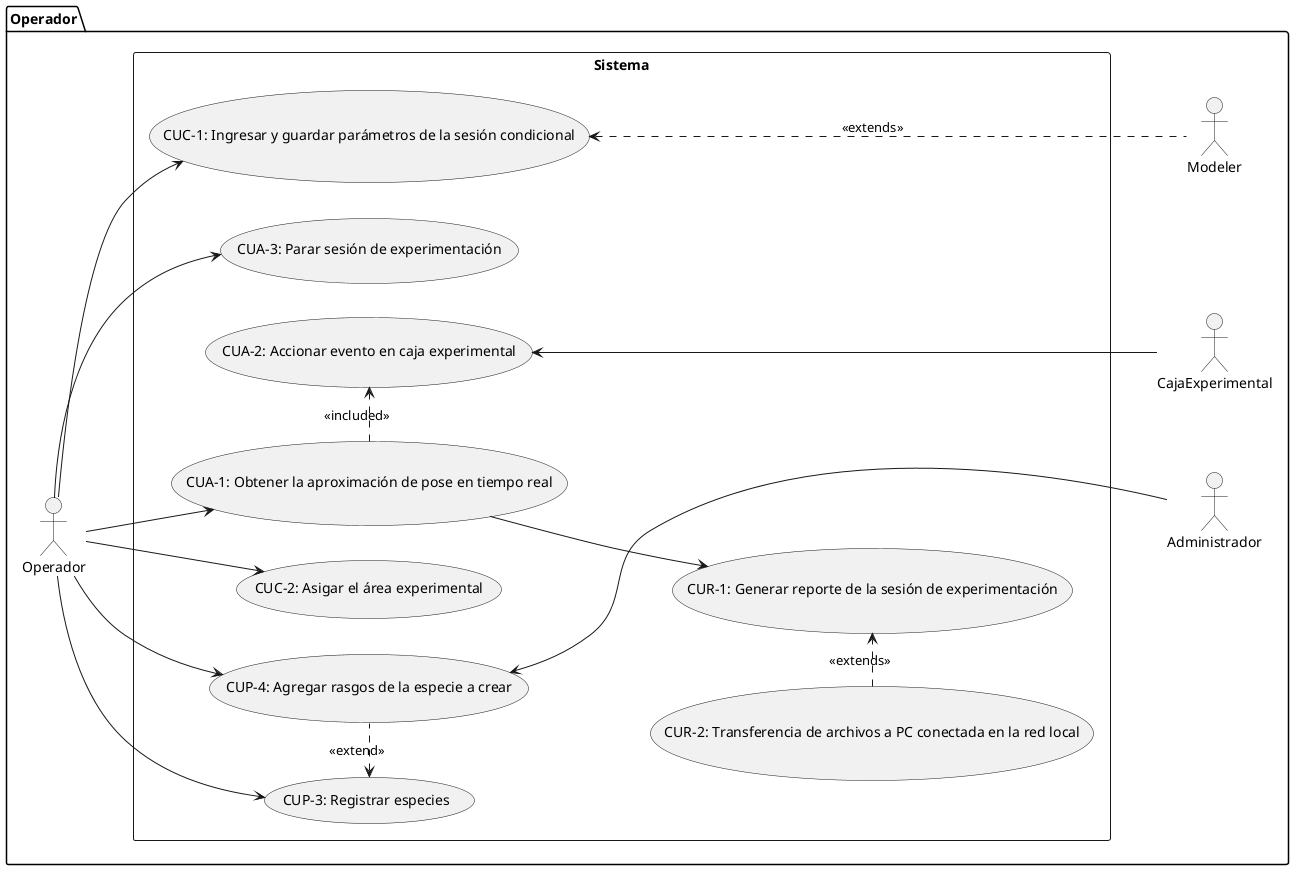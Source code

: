 @startuml Modeler
left to right direction
package "Operador"{
'Creating Actors
actor Operador as U
actor Modeler as Mo
actor Administrador as Ad
actor CajaExperimental as Ca
rectangle "Sistema"{

    usecase "CUP-3: Registrar especies" as 7    
    usecase "CUP-4: Agregar rasgos de la especie a crear" as 8    
    usecase "CUC-1: Ingresar y guardar parámetros de la sesión condicional" as 11
    usecase "CUC-2: Asigar el área experimental" as 12  
    usecase "CUA-1: Obtener la aproximación de pose en tiempo real" as 13
    usecase "CUA-3: Parar sesión de experimentación" as 15

    'Casos de uso sin un actors
    usecase "CUA-2: Accionar evento en caja experimental" as 14
    usecase "CUR-1: Generar reporte de la sesión de experimentación" as 9
    usecase "CUR-2: Transferencia de archivos a PC conectada en la red local" as 10


}

}
U --> 7
7 <.8 : <<extend>>
U --> 11
U -> 12
U -> 13
U -> 15
13 .> 14: <<included>>
13 --> 9
14 <--- Ca
8 <--- Ad
11 <... Mo: <<extends>>
10 .> 9: <<extends>>
U --> 8
@enduml